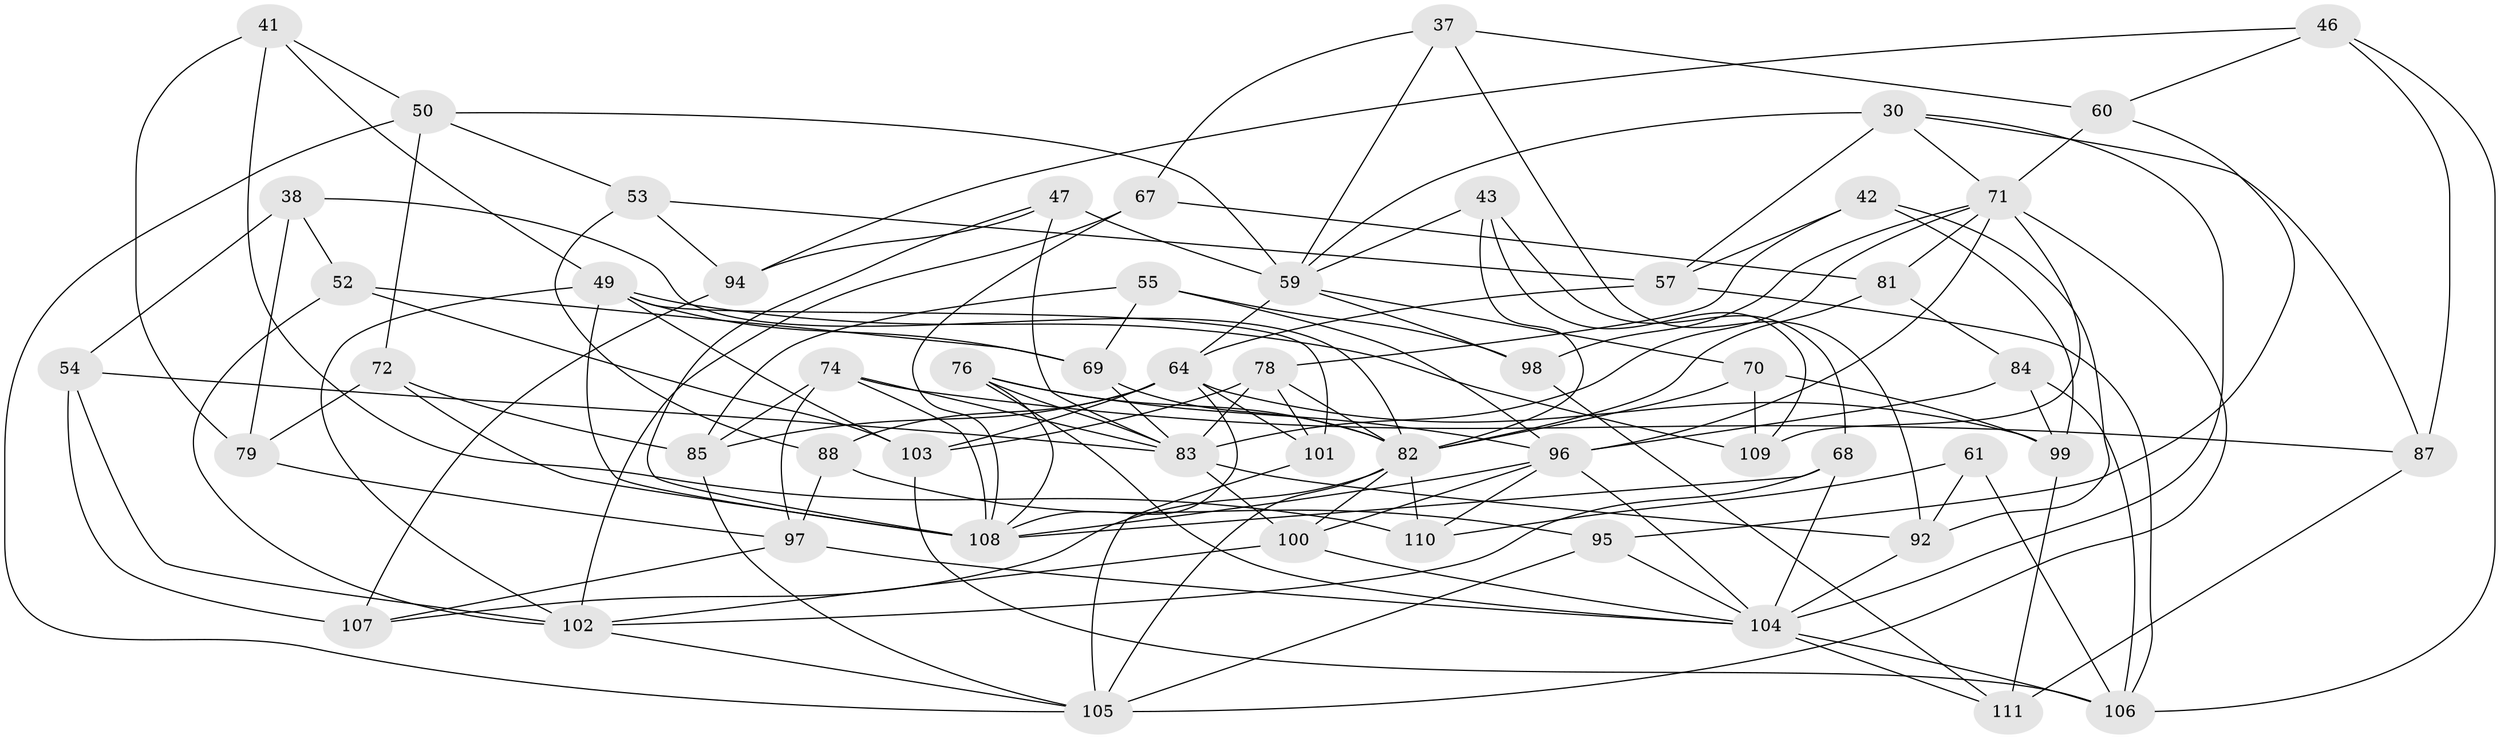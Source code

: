 // original degree distribution, {4: 1.0}
// Generated by graph-tools (version 1.1) at 2025/56/03/09/25 04:56:47]
// undirected, 55 vertices, 141 edges
graph export_dot {
graph [start="1"]
  node [color=gray90,style=filled];
  30 [super="+26"];
  37;
  38;
  41;
  42;
  43;
  46;
  47;
  49 [super="+7+48"];
  50 [super="+36"];
  52;
  53;
  54;
  55;
  57 [super="+25"];
  59 [super="+2+17"];
  60;
  61;
  64 [super="+18+51"];
  67;
  68;
  69 [super="+34"];
  70;
  71 [super="+66"];
  72 [super="+10"];
  74 [super="+39"];
  76 [super="+45"];
  78 [super="+31"];
  79;
  81;
  82 [super="+27+80"];
  83 [super="+40+77"];
  84;
  85 [super="+12"];
  87;
  88 [super="+56"];
  92 [super="+44"];
  94;
  95;
  96 [super="+29+65+86"];
  97 [super="+24"];
  98;
  99 [super="+89"];
  100 [super="+62"];
  101 [super="+93"];
  102 [super="+75"];
  103 [super="+33"];
  104 [super="+4+58+91"];
  105 [super="+5+6+8+11"];
  106 [super="+73"];
  107;
  108 [super="+90"];
  109;
  110;
  111;
  30 -- 71;
  30 -- 104;
  30 -- 57 [weight=2];
  30 -- 59;
  30 -- 87;
  37 -- 92;
  37 -- 67;
  37 -- 60;
  37 -- 59;
  38 -- 79;
  38 -- 52;
  38 -- 54;
  38 -- 82;
  41 -- 79;
  41 -- 110;
  41 -- 50;
  41 -- 49;
  42 -- 78;
  42 -- 99;
  42 -- 92;
  42 -- 57;
  43 -- 68;
  43 -- 109;
  43 -- 59;
  43 -- 82;
  46 -- 60;
  46 -- 94;
  46 -- 87;
  46 -- 106;
  47 -- 94;
  47 -- 59;
  47 -- 83;
  47 -- 108;
  49 -- 69 [weight=2];
  49 -- 101 [weight=2];
  49 -- 103;
  49 -- 102 [weight=2];
  49 -- 109;
  49 -- 108;
  50 -- 53;
  50 -- 59;
  50 -- 105 [weight=2];
  50 -- 72;
  52 -- 103;
  52 -- 69;
  52 -- 102;
  53 -- 94;
  53 -- 88;
  53 -- 57;
  54 -- 107;
  54 -- 102;
  54 -- 83;
  55 -- 98;
  55 -- 69;
  55 -- 85;
  55 -- 96;
  57 -- 106;
  57 -- 64;
  59 -- 64;
  59 -- 98;
  59 -- 70;
  60 -- 95;
  60 -- 71;
  61 -- 110;
  61 -- 92 [weight=2];
  61 -- 106;
  64 -- 88 [weight=2];
  64 -- 101;
  64 -- 103;
  64 -- 99 [weight=2];
  64 -- 85;
  64 -- 108;
  67 -- 81;
  67 -- 108;
  67 -- 102;
  68 -- 104;
  68 -- 102;
  68 -- 108;
  69 -- 83;
  69 -- 82;
  70 -- 109;
  70 -- 99;
  70 -- 82;
  71 -- 81;
  71 -- 105 [weight=2];
  71 -- 83 [weight=2];
  71 -- 98;
  71 -- 109;
  71 -- 96 [weight=3];
  72 -- 108 [weight=2];
  72 -- 85 [weight=2];
  72 -- 79;
  74 -- 85;
  74 -- 97 [weight=2];
  74 -- 87;
  74 -- 83;
  74 -- 108;
  76 -- 104;
  76 -- 83;
  76 -- 82 [weight=2];
  76 -- 96;
  76 -- 108;
  78 -- 82 [weight=2];
  78 -- 103;
  78 -- 83;
  78 -- 101;
  79 -- 97;
  81 -- 84;
  81 -- 82;
  82 -- 105 [weight=2];
  82 -- 110;
  82 -- 100;
  82 -- 107;
  83 -- 100;
  83 -- 92;
  84 -- 99;
  84 -- 106;
  84 -- 96;
  85 -- 105;
  87 -- 111;
  88 -- 97 [weight=2];
  88 -- 95;
  92 -- 104;
  94 -- 107;
  95 -- 105;
  95 -- 104;
  96 -- 100;
  96 -- 104;
  96 -- 108;
  96 -- 110;
  97 -- 107;
  97 -- 104 [weight=2];
  98 -- 111;
  99 -- 111;
  100 -- 102 [weight=2];
  100 -- 104;
  101 -- 105 [weight=2];
  102 -- 105 [weight=2];
  103 -- 106 [weight=2];
  104 -- 106 [weight=2];
  104 -- 111;
}
